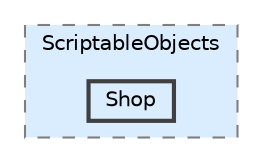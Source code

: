 digraph "Q:/IdleWave/Projet/Assets/Scripts/RogueGenesia/ScriptableObjects/Shop"
{
 // LATEX_PDF_SIZE
  bgcolor="transparent";
  edge [fontname=Helvetica,fontsize=10,labelfontname=Helvetica,labelfontsize=10];
  node [fontname=Helvetica,fontsize=10,shape=box,height=0.2,width=0.4];
  compound=true
  subgraph clusterdir_b126eae8dc8e4603e91a4f47216e00aa {
    graph [ bgcolor="#daedff", pencolor="grey50", label="ScriptableObjects", fontname=Helvetica,fontsize=10 style="filled,dashed", URL="dir_b126eae8dc8e4603e91a4f47216e00aa.html",tooltip=""]
  dir_61caec292de24186edb0ad0faffbff8c [label="Shop", fillcolor="#daedff", color="grey25", style="filled,bold", URL="dir_61caec292de24186edb0ad0faffbff8c.html",tooltip=""];
  }
}
